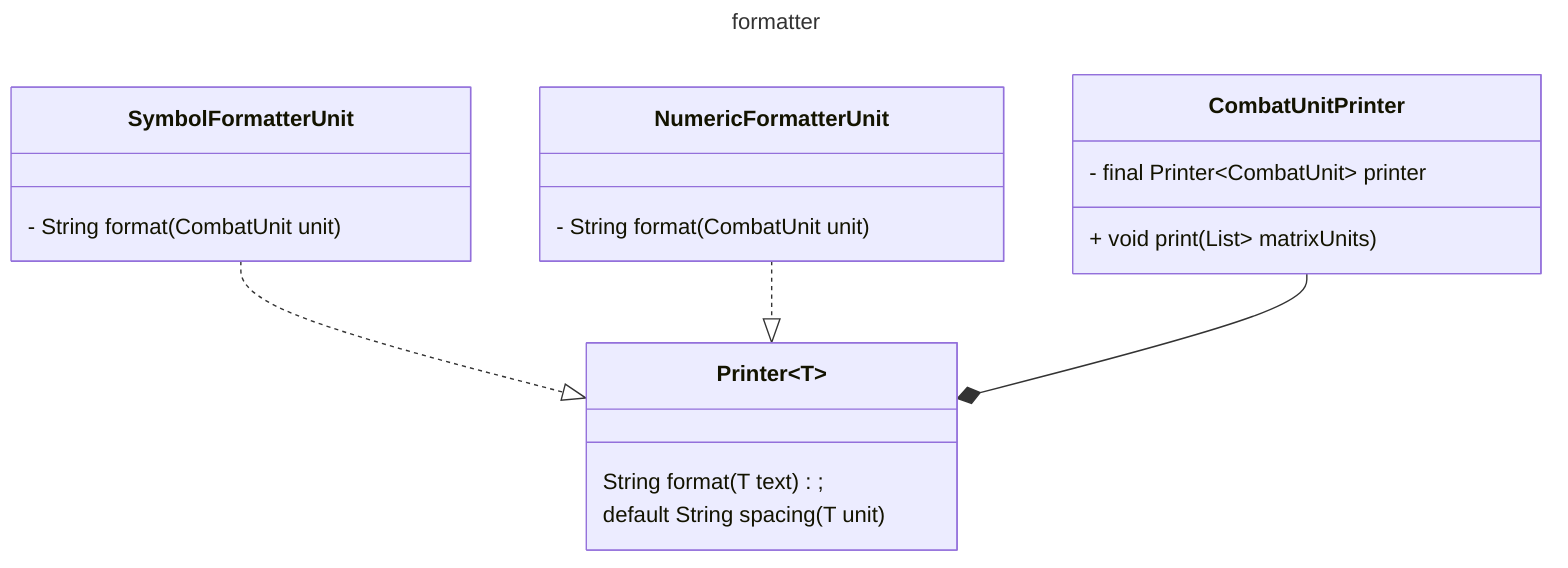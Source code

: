 ---
title: formatter
---

classDiagram

    class Printer~T~ {
        String format(T text);
        default String spacing(T unit)
    }

    class SymbolFormatterUnit {
        - String format(CombatUnit unit)
    }

    class NumericFormatterUnit {
        - String format(CombatUnit unit)
    }

    SymbolFormatterUnit ..|> Printer
    NumericFormatterUnit ..|> Printer

    class CombatUnitPrinter {
        - final Printer~CombatUnit~ printer
        + void print(List<List<CombatUnit>> matrixUnits)
    }

    CombatUnitPrinter --* Printer